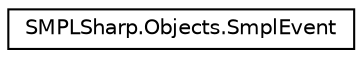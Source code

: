 digraph "Иерархия классов. Графический вид."
{
  edge [fontname="Helvetica",fontsize="10",labelfontname="Helvetica",labelfontsize="10"];
  node [fontname="Helvetica",fontsize="10",shape=record];
  rankdir="LR";
  Node1 [label="SMPLSharp.Objects.SmplEvent",height=0.2,width=0.4,color="black", fillcolor="white", style="filled",URL="$de/d57/class_s_m_p_l_sharp_1_1_objects_1_1_smpl_event.html",tooltip="Model&#39;s event A change of state of any system entity, active or passive Can be, for example..."];
}
